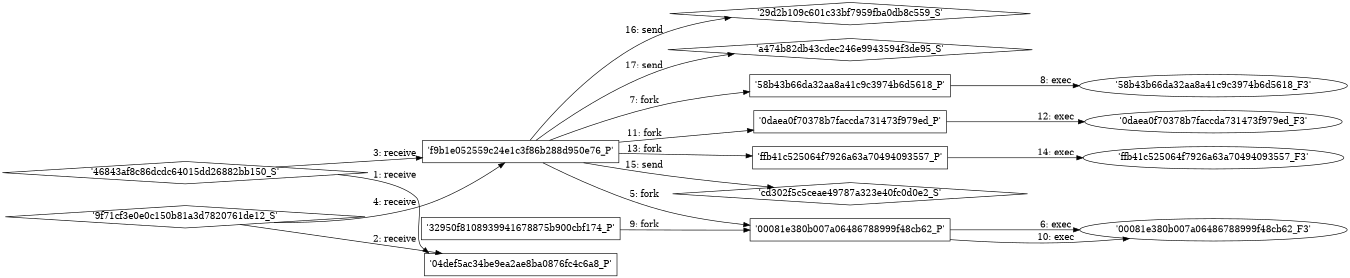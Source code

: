 digraph "D:\Learning\Paper\apt\基于CTI的攻击预警\Dataset\攻击图\ASGfromALLCTI\Attackers Leverage Legitimate Tools for Malicious Ends.dot" {
rankdir="LR"
size="9"
fixedsize="false"
splines="true"
nodesep=0.3
ranksep=0
fontsize=10
overlap="scalexy"
engine= "neato"
	"'04def5ac34be9ea2ae8ba0876fc4c6a8_P'" [node_type=Process shape=box]
	"'46843af8c86dcdc64015dd26882bb150_S'" [node_type=Socket shape=diamond]
	"'46843af8c86dcdc64015dd26882bb150_S'" -> "'04def5ac34be9ea2ae8ba0876fc4c6a8_P'" [label="1: receive"]
	"'04def5ac34be9ea2ae8ba0876fc4c6a8_P'" [node_type=Process shape=box]
	"'9f71cf3e0e0c150b81a3d7820761de12_S'" [node_type=Socket shape=diamond]
	"'9f71cf3e0e0c150b81a3d7820761de12_S'" -> "'04def5ac34be9ea2ae8ba0876fc4c6a8_P'" [label="2: receive"]
	"'f9b1e052559c24e1c3f86b288d950e76_P'" [node_type=Process shape=box]
	"'46843af8c86dcdc64015dd26882bb150_S'" [node_type=Socket shape=diamond]
	"'46843af8c86dcdc64015dd26882bb150_S'" -> "'f9b1e052559c24e1c3f86b288d950e76_P'" [label="3: receive"]
	"'f9b1e052559c24e1c3f86b288d950e76_P'" [node_type=Process shape=box]
	"'9f71cf3e0e0c150b81a3d7820761de12_S'" [node_type=Socket shape=diamond]
	"'9f71cf3e0e0c150b81a3d7820761de12_S'" -> "'f9b1e052559c24e1c3f86b288d950e76_P'" [label="4: receive"]
	"'f9b1e052559c24e1c3f86b288d950e76_P'" [node_type=Process shape=box]
	"'00081e380b007a06486788999f48cb62_P'" [node_type=Process shape=box]
	"'f9b1e052559c24e1c3f86b288d950e76_P'" -> "'00081e380b007a06486788999f48cb62_P'" [label="5: fork"]
	"'00081e380b007a06486788999f48cb62_P'" [node_type=Process shape=box]
	"'00081e380b007a06486788999f48cb62_F3'" [node_type=File shape=ellipse]
	"'00081e380b007a06486788999f48cb62_P'" -> "'00081e380b007a06486788999f48cb62_F3'" [label="6: exec"]
	"'f9b1e052559c24e1c3f86b288d950e76_P'" [node_type=Process shape=box]
	"'58b43b66da32aa8a41c9c3974b6d5618_P'" [node_type=Process shape=box]
	"'f9b1e052559c24e1c3f86b288d950e76_P'" -> "'58b43b66da32aa8a41c9c3974b6d5618_P'" [label="7: fork"]
	"'58b43b66da32aa8a41c9c3974b6d5618_P'" [node_type=Process shape=box]
	"'58b43b66da32aa8a41c9c3974b6d5618_F3'" [node_type=File shape=ellipse]
	"'58b43b66da32aa8a41c9c3974b6d5618_P'" -> "'58b43b66da32aa8a41c9c3974b6d5618_F3'" [label="8: exec"]
	"'32950f8108939941678875b900cbf174_P'" [node_type=Process shape=box]
	"'00081e380b007a06486788999f48cb62_P'" [node_type=Process shape=box]
	"'32950f8108939941678875b900cbf174_P'" -> "'00081e380b007a06486788999f48cb62_P'" [label="9: fork"]
	"'00081e380b007a06486788999f48cb62_P'" [node_type=Process shape=box]
	"'00081e380b007a06486788999f48cb62_F3'" [node_type=File shape=ellipse]
	"'00081e380b007a06486788999f48cb62_P'" -> "'00081e380b007a06486788999f48cb62_F3'" [label="10: exec"]
	"'f9b1e052559c24e1c3f86b288d950e76_P'" [node_type=Process shape=box]
	"'0daea0f70378b7faccda731473f979ed_P'" [node_type=Process shape=box]
	"'f9b1e052559c24e1c3f86b288d950e76_P'" -> "'0daea0f70378b7faccda731473f979ed_P'" [label="11: fork"]
	"'0daea0f70378b7faccda731473f979ed_P'" [node_type=Process shape=box]
	"'0daea0f70378b7faccda731473f979ed_F3'" [node_type=File shape=ellipse]
	"'0daea0f70378b7faccda731473f979ed_P'" -> "'0daea0f70378b7faccda731473f979ed_F3'" [label="12: exec"]
	"'f9b1e052559c24e1c3f86b288d950e76_P'" [node_type=Process shape=box]
	"'ffb41c525064f7926a63a70494093557_P'" [node_type=Process shape=box]
	"'f9b1e052559c24e1c3f86b288d950e76_P'" -> "'ffb41c525064f7926a63a70494093557_P'" [label="13: fork"]
	"'ffb41c525064f7926a63a70494093557_P'" [node_type=Process shape=box]
	"'ffb41c525064f7926a63a70494093557_F3'" [node_type=File shape=ellipse]
	"'ffb41c525064f7926a63a70494093557_P'" -> "'ffb41c525064f7926a63a70494093557_F3'" [label="14: exec"]
	"'cd302f5c5ceae49787a323e40fc0d0e2_S'" [node_type=Socket shape=diamond]
	"'f9b1e052559c24e1c3f86b288d950e76_P'" [node_type=Process shape=box]
	"'f9b1e052559c24e1c3f86b288d950e76_P'" -> "'cd302f5c5ceae49787a323e40fc0d0e2_S'" [label="15: send"]
	"'29d2b109c601c33bf7959fba0db8c559_S'" [node_type=Socket shape=diamond]
	"'f9b1e052559c24e1c3f86b288d950e76_P'" [node_type=Process shape=box]
	"'f9b1e052559c24e1c3f86b288d950e76_P'" -> "'29d2b109c601c33bf7959fba0db8c559_S'" [label="16: send"]
	"'a474b82db43cdec246e9943594f3de95_S'" [node_type=Socket shape=diamond]
	"'f9b1e052559c24e1c3f86b288d950e76_P'" [node_type=Process shape=box]
	"'f9b1e052559c24e1c3f86b288d950e76_P'" -> "'a474b82db43cdec246e9943594f3de95_S'" [label="17: send"]
}
